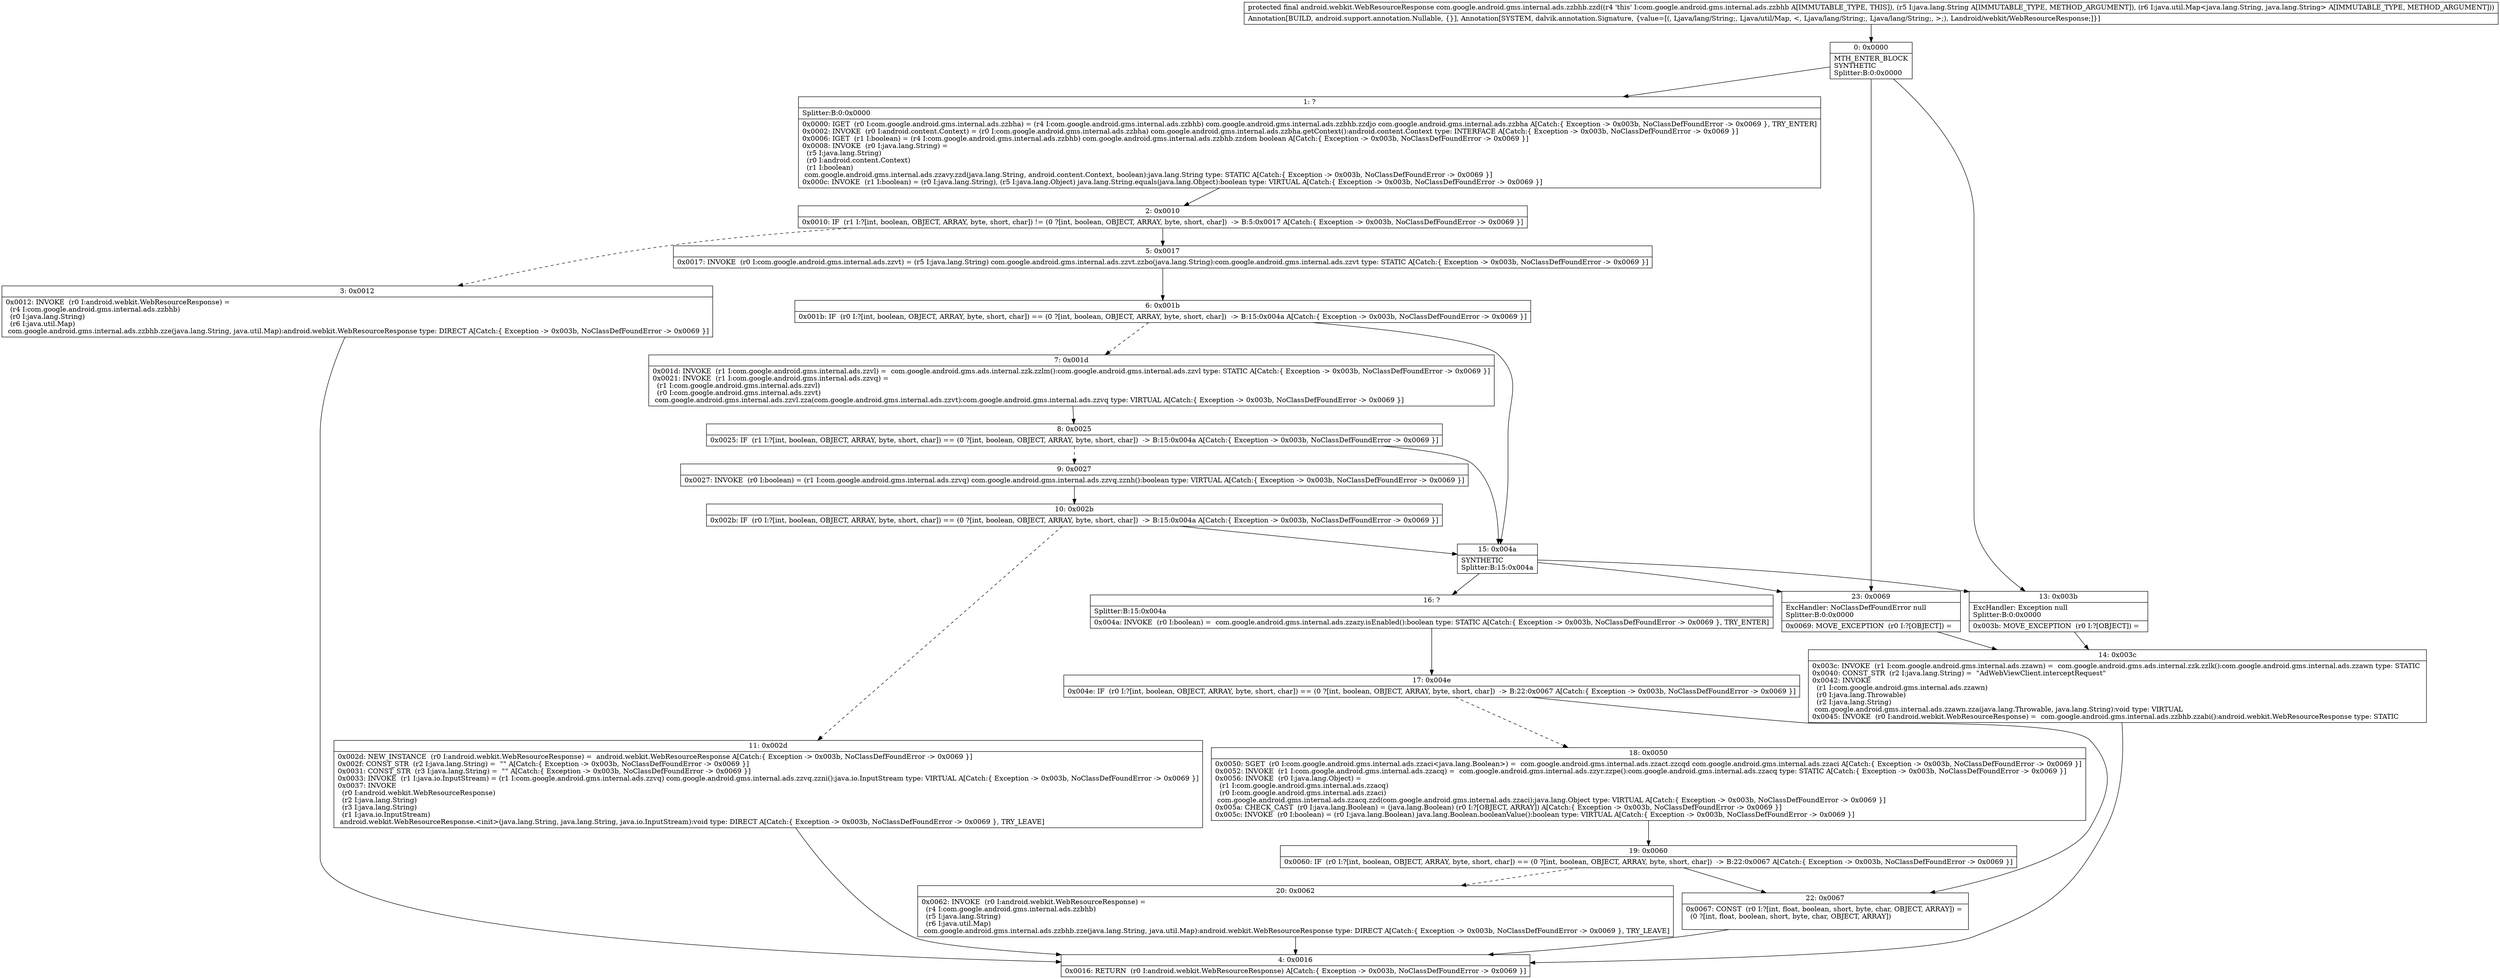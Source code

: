 digraph "CFG forcom.google.android.gms.internal.ads.zzbhb.zzd(Ljava\/lang\/String;Ljava\/util\/Map;)Landroid\/webkit\/WebResourceResponse;" {
Node_0 [shape=record,label="{0\:\ 0x0000|MTH_ENTER_BLOCK\lSYNTHETIC\lSplitter:B:0:0x0000\l}"];
Node_1 [shape=record,label="{1\:\ ?|Splitter:B:0:0x0000\l|0x0000: IGET  (r0 I:com.google.android.gms.internal.ads.zzbha) = (r4 I:com.google.android.gms.internal.ads.zzbhb) com.google.android.gms.internal.ads.zzbhb.zzdjo com.google.android.gms.internal.ads.zzbha A[Catch:\{ Exception \-\> 0x003b, NoClassDefFoundError \-\> 0x0069 \}, TRY_ENTER]\l0x0002: INVOKE  (r0 I:android.content.Context) = (r0 I:com.google.android.gms.internal.ads.zzbha) com.google.android.gms.internal.ads.zzbha.getContext():android.content.Context type: INTERFACE A[Catch:\{ Exception \-\> 0x003b, NoClassDefFoundError \-\> 0x0069 \}]\l0x0006: IGET  (r1 I:boolean) = (r4 I:com.google.android.gms.internal.ads.zzbhb) com.google.android.gms.internal.ads.zzbhb.zzdom boolean A[Catch:\{ Exception \-\> 0x003b, NoClassDefFoundError \-\> 0x0069 \}]\l0x0008: INVOKE  (r0 I:java.lang.String) = \l  (r5 I:java.lang.String)\l  (r0 I:android.content.Context)\l  (r1 I:boolean)\l com.google.android.gms.internal.ads.zzavy.zzd(java.lang.String, android.content.Context, boolean):java.lang.String type: STATIC A[Catch:\{ Exception \-\> 0x003b, NoClassDefFoundError \-\> 0x0069 \}]\l0x000c: INVOKE  (r1 I:boolean) = (r0 I:java.lang.String), (r5 I:java.lang.Object) java.lang.String.equals(java.lang.Object):boolean type: VIRTUAL A[Catch:\{ Exception \-\> 0x003b, NoClassDefFoundError \-\> 0x0069 \}]\l}"];
Node_2 [shape=record,label="{2\:\ 0x0010|0x0010: IF  (r1 I:?[int, boolean, OBJECT, ARRAY, byte, short, char]) != (0 ?[int, boolean, OBJECT, ARRAY, byte, short, char])  \-\> B:5:0x0017 A[Catch:\{ Exception \-\> 0x003b, NoClassDefFoundError \-\> 0x0069 \}]\l}"];
Node_3 [shape=record,label="{3\:\ 0x0012|0x0012: INVOKE  (r0 I:android.webkit.WebResourceResponse) = \l  (r4 I:com.google.android.gms.internal.ads.zzbhb)\l  (r0 I:java.lang.String)\l  (r6 I:java.util.Map)\l com.google.android.gms.internal.ads.zzbhb.zze(java.lang.String, java.util.Map):android.webkit.WebResourceResponse type: DIRECT A[Catch:\{ Exception \-\> 0x003b, NoClassDefFoundError \-\> 0x0069 \}]\l}"];
Node_4 [shape=record,label="{4\:\ 0x0016|0x0016: RETURN  (r0 I:android.webkit.WebResourceResponse) A[Catch:\{ Exception \-\> 0x003b, NoClassDefFoundError \-\> 0x0069 \}]\l}"];
Node_5 [shape=record,label="{5\:\ 0x0017|0x0017: INVOKE  (r0 I:com.google.android.gms.internal.ads.zzvt) = (r5 I:java.lang.String) com.google.android.gms.internal.ads.zzvt.zzbo(java.lang.String):com.google.android.gms.internal.ads.zzvt type: STATIC A[Catch:\{ Exception \-\> 0x003b, NoClassDefFoundError \-\> 0x0069 \}]\l}"];
Node_6 [shape=record,label="{6\:\ 0x001b|0x001b: IF  (r0 I:?[int, boolean, OBJECT, ARRAY, byte, short, char]) == (0 ?[int, boolean, OBJECT, ARRAY, byte, short, char])  \-\> B:15:0x004a A[Catch:\{ Exception \-\> 0x003b, NoClassDefFoundError \-\> 0x0069 \}]\l}"];
Node_7 [shape=record,label="{7\:\ 0x001d|0x001d: INVOKE  (r1 I:com.google.android.gms.internal.ads.zzvl) =  com.google.android.gms.ads.internal.zzk.zzlm():com.google.android.gms.internal.ads.zzvl type: STATIC A[Catch:\{ Exception \-\> 0x003b, NoClassDefFoundError \-\> 0x0069 \}]\l0x0021: INVOKE  (r1 I:com.google.android.gms.internal.ads.zzvq) = \l  (r1 I:com.google.android.gms.internal.ads.zzvl)\l  (r0 I:com.google.android.gms.internal.ads.zzvt)\l com.google.android.gms.internal.ads.zzvl.zza(com.google.android.gms.internal.ads.zzvt):com.google.android.gms.internal.ads.zzvq type: VIRTUAL A[Catch:\{ Exception \-\> 0x003b, NoClassDefFoundError \-\> 0x0069 \}]\l}"];
Node_8 [shape=record,label="{8\:\ 0x0025|0x0025: IF  (r1 I:?[int, boolean, OBJECT, ARRAY, byte, short, char]) == (0 ?[int, boolean, OBJECT, ARRAY, byte, short, char])  \-\> B:15:0x004a A[Catch:\{ Exception \-\> 0x003b, NoClassDefFoundError \-\> 0x0069 \}]\l}"];
Node_9 [shape=record,label="{9\:\ 0x0027|0x0027: INVOKE  (r0 I:boolean) = (r1 I:com.google.android.gms.internal.ads.zzvq) com.google.android.gms.internal.ads.zzvq.zznh():boolean type: VIRTUAL A[Catch:\{ Exception \-\> 0x003b, NoClassDefFoundError \-\> 0x0069 \}]\l}"];
Node_10 [shape=record,label="{10\:\ 0x002b|0x002b: IF  (r0 I:?[int, boolean, OBJECT, ARRAY, byte, short, char]) == (0 ?[int, boolean, OBJECT, ARRAY, byte, short, char])  \-\> B:15:0x004a A[Catch:\{ Exception \-\> 0x003b, NoClassDefFoundError \-\> 0x0069 \}]\l}"];
Node_11 [shape=record,label="{11\:\ 0x002d|0x002d: NEW_INSTANCE  (r0 I:android.webkit.WebResourceResponse) =  android.webkit.WebResourceResponse A[Catch:\{ Exception \-\> 0x003b, NoClassDefFoundError \-\> 0x0069 \}]\l0x002f: CONST_STR  (r2 I:java.lang.String) =  \"\" A[Catch:\{ Exception \-\> 0x003b, NoClassDefFoundError \-\> 0x0069 \}]\l0x0031: CONST_STR  (r3 I:java.lang.String) =  \"\" A[Catch:\{ Exception \-\> 0x003b, NoClassDefFoundError \-\> 0x0069 \}]\l0x0033: INVOKE  (r1 I:java.io.InputStream) = (r1 I:com.google.android.gms.internal.ads.zzvq) com.google.android.gms.internal.ads.zzvq.zzni():java.io.InputStream type: VIRTUAL A[Catch:\{ Exception \-\> 0x003b, NoClassDefFoundError \-\> 0x0069 \}]\l0x0037: INVOKE  \l  (r0 I:android.webkit.WebResourceResponse)\l  (r2 I:java.lang.String)\l  (r3 I:java.lang.String)\l  (r1 I:java.io.InputStream)\l android.webkit.WebResourceResponse.\<init\>(java.lang.String, java.lang.String, java.io.InputStream):void type: DIRECT A[Catch:\{ Exception \-\> 0x003b, NoClassDefFoundError \-\> 0x0069 \}, TRY_LEAVE]\l}"];
Node_13 [shape=record,label="{13\:\ 0x003b|ExcHandler: Exception null\lSplitter:B:0:0x0000\l|0x003b: MOVE_EXCEPTION  (r0 I:?[OBJECT]) =  \l}"];
Node_14 [shape=record,label="{14\:\ 0x003c|0x003c: INVOKE  (r1 I:com.google.android.gms.internal.ads.zzawn) =  com.google.android.gms.ads.internal.zzk.zzlk():com.google.android.gms.internal.ads.zzawn type: STATIC \l0x0040: CONST_STR  (r2 I:java.lang.String) =  \"AdWebViewClient.interceptRequest\" \l0x0042: INVOKE  \l  (r1 I:com.google.android.gms.internal.ads.zzawn)\l  (r0 I:java.lang.Throwable)\l  (r2 I:java.lang.String)\l com.google.android.gms.internal.ads.zzawn.zza(java.lang.Throwable, java.lang.String):void type: VIRTUAL \l0x0045: INVOKE  (r0 I:android.webkit.WebResourceResponse) =  com.google.android.gms.internal.ads.zzbhb.zzabi():android.webkit.WebResourceResponse type: STATIC \l}"];
Node_15 [shape=record,label="{15\:\ 0x004a|SYNTHETIC\lSplitter:B:15:0x004a\l}"];
Node_16 [shape=record,label="{16\:\ ?|Splitter:B:15:0x004a\l|0x004a: INVOKE  (r0 I:boolean) =  com.google.android.gms.internal.ads.zzazy.isEnabled():boolean type: STATIC A[Catch:\{ Exception \-\> 0x003b, NoClassDefFoundError \-\> 0x0069 \}, TRY_ENTER]\l}"];
Node_17 [shape=record,label="{17\:\ 0x004e|0x004e: IF  (r0 I:?[int, boolean, OBJECT, ARRAY, byte, short, char]) == (0 ?[int, boolean, OBJECT, ARRAY, byte, short, char])  \-\> B:22:0x0067 A[Catch:\{ Exception \-\> 0x003b, NoClassDefFoundError \-\> 0x0069 \}]\l}"];
Node_18 [shape=record,label="{18\:\ 0x0050|0x0050: SGET  (r0 I:com.google.android.gms.internal.ads.zzaci\<java.lang.Boolean\>) =  com.google.android.gms.internal.ads.zzact.zzcqd com.google.android.gms.internal.ads.zzaci A[Catch:\{ Exception \-\> 0x003b, NoClassDefFoundError \-\> 0x0069 \}]\l0x0052: INVOKE  (r1 I:com.google.android.gms.internal.ads.zzacq) =  com.google.android.gms.internal.ads.zzyr.zzpe():com.google.android.gms.internal.ads.zzacq type: STATIC A[Catch:\{ Exception \-\> 0x003b, NoClassDefFoundError \-\> 0x0069 \}]\l0x0056: INVOKE  (r0 I:java.lang.Object) = \l  (r1 I:com.google.android.gms.internal.ads.zzacq)\l  (r0 I:com.google.android.gms.internal.ads.zzaci)\l com.google.android.gms.internal.ads.zzacq.zzd(com.google.android.gms.internal.ads.zzaci):java.lang.Object type: VIRTUAL A[Catch:\{ Exception \-\> 0x003b, NoClassDefFoundError \-\> 0x0069 \}]\l0x005a: CHECK_CAST  (r0 I:java.lang.Boolean) = (java.lang.Boolean) (r0 I:?[OBJECT, ARRAY]) A[Catch:\{ Exception \-\> 0x003b, NoClassDefFoundError \-\> 0x0069 \}]\l0x005c: INVOKE  (r0 I:boolean) = (r0 I:java.lang.Boolean) java.lang.Boolean.booleanValue():boolean type: VIRTUAL A[Catch:\{ Exception \-\> 0x003b, NoClassDefFoundError \-\> 0x0069 \}]\l}"];
Node_19 [shape=record,label="{19\:\ 0x0060|0x0060: IF  (r0 I:?[int, boolean, OBJECT, ARRAY, byte, short, char]) == (0 ?[int, boolean, OBJECT, ARRAY, byte, short, char])  \-\> B:22:0x0067 A[Catch:\{ Exception \-\> 0x003b, NoClassDefFoundError \-\> 0x0069 \}]\l}"];
Node_20 [shape=record,label="{20\:\ 0x0062|0x0062: INVOKE  (r0 I:android.webkit.WebResourceResponse) = \l  (r4 I:com.google.android.gms.internal.ads.zzbhb)\l  (r5 I:java.lang.String)\l  (r6 I:java.util.Map)\l com.google.android.gms.internal.ads.zzbhb.zze(java.lang.String, java.util.Map):android.webkit.WebResourceResponse type: DIRECT A[Catch:\{ Exception \-\> 0x003b, NoClassDefFoundError \-\> 0x0069 \}, TRY_LEAVE]\l}"];
Node_22 [shape=record,label="{22\:\ 0x0067|0x0067: CONST  (r0 I:?[int, float, boolean, short, byte, char, OBJECT, ARRAY]) = \l  (0 ?[int, float, boolean, short, byte, char, OBJECT, ARRAY])\l \l}"];
Node_23 [shape=record,label="{23\:\ 0x0069|ExcHandler: NoClassDefFoundError null\lSplitter:B:0:0x0000\l|0x0069: MOVE_EXCEPTION  (r0 I:?[OBJECT]) =  \l}"];
MethodNode[shape=record,label="{protected final android.webkit.WebResourceResponse com.google.android.gms.internal.ads.zzbhb.zzd((r4 'this' I:com.google.android.gms.internal.ads.zzbhb A[IMMUTABLE_TYPE, THIS]), (r5 I:java.lang.String A[IMMUTABLE_TYPE, METHOD_ARGUMENT]), (r6 I:java.util.Map\<java.lang.String, java.lang.String\> A[IMMUTABLE_TYPE, METHOD_ARGUMENT]))  | Annotation[BUILD, android.support.annotation.Nullable, \{\}], Annotation[SYSTEM, dalvik.annotation.Signature, \{value=[(, Ljava\/lang\/String;, Ljava\/util\/Map, \<, Ljava\/lang\/String;, Ljava\/lang\/String;, \>;), Landroid\/webkit\/WebResourceResponse;]\}]\l}"];
MethodNode -> Node_0;
Node_0 -> Node_1;
Node_0 -> Node_13;
Node_0 -> Node_23;
Node_1 -> Node_2;
Node_2 -> Node_3[style=dashed];
Node_2 -> Node_5;
Node_3 -> Node_4;
Node_5 -> Node_6;
Node_6 -> Node_7[style=dashed];
Node_6 -> Node_15;
Node_7 -> Node_8;
Node_8 -> Node_9[style=dashed];
Node_8 -> Node_15;
Node_9 -> Node_10;
Node_10 -> Node_11[style=dashed];
Node_10 -> Node_15;
Node_11 -> Node_4;
Node_13 -> Node_14;
Node_14 -> Node_4;
Node_15 -> Node_16;
Node_15 -> Node_13;
Node_15 -> Node_23;
Node_16 -> Node_17;
Node_17 -> Node_18[style=dashed];
Node_17 -> Node_22;
Node_18 -> Node_19;
Node_19 -> Node_20[style=dashed];
Node_19 -> Node_22;
Node_20 -> Node_4;
Node_22 -> Node_4;
Node_23 -> Node_14;
}

